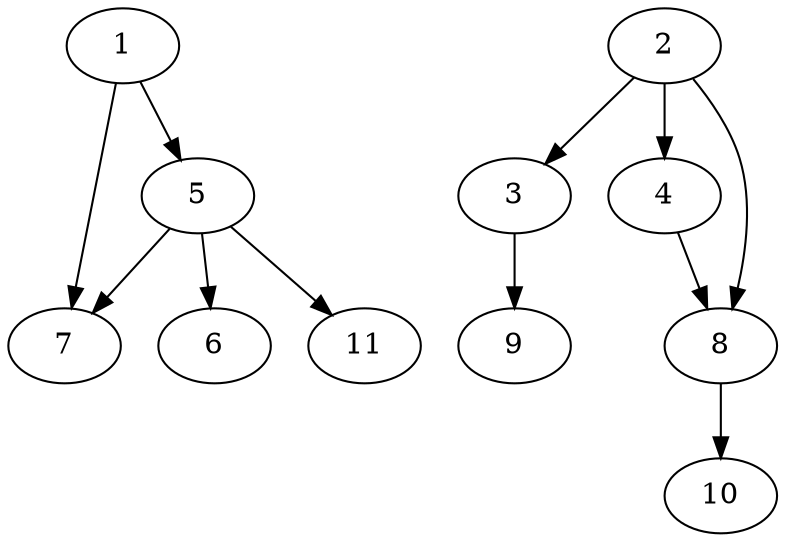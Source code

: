 // DAG automatically generated by daggen at Fri May 24 12:58:12 2024
// daggen-master/daggen -n 11 --fat 0.5 --density 0.5 --regular 0.5 --jump 2 --minalpha 20 --maxalpha 50 --dot -o dags_dot_11/sim_8.dot 
digraph G {
  1 [size="231928233984", alpha="25.03"]
  1 -> 5 [size ="301989888"]
  1 -> 7 [size ="301989888"]
  2 [size="1132689013805", alpha="48.08"]
  2 -> 3 [size ="679477248"]
  2 -> 4 [size ="679477248"]
  2 -> 8 [size ="679477248"]
  3 [size="782757789696", alpha="42.39"]
  3 -> 9 [size ="679477248"]
  4 [size="461681272617", alpha="35.03"]
  4 -> 8 [size ="301989888"]
  5 [size="6610611214", alpha="28.83"]
  5 -> 6 [size ="536870912"]
  5 -> 7 [size ="536870912"]
  5 -> 11 [size ="536870912"]
  6 [size="1259254306", alpha="40.45"]
  7 [size="65915739829", alpha="47.64"]
  8 [size="176211529871", alpha="49.85"]
  8 -> 10 [size ="301989888"]
  9 [size="720195092078", alpha="43.16"]
  10 [size="261122123977", alpha="26.17"]
  11 [size="352949072957", alpha="29.23"]
}
